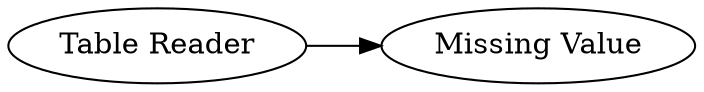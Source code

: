 digraph {
	"7794477223887270238_12" [label="Table Reader"]
	"7794477223887270238_11" [label="Missing Value"]
	"7794477223887270238_12" -> "7794477223887270238_11"
	rankdir=LR
}
